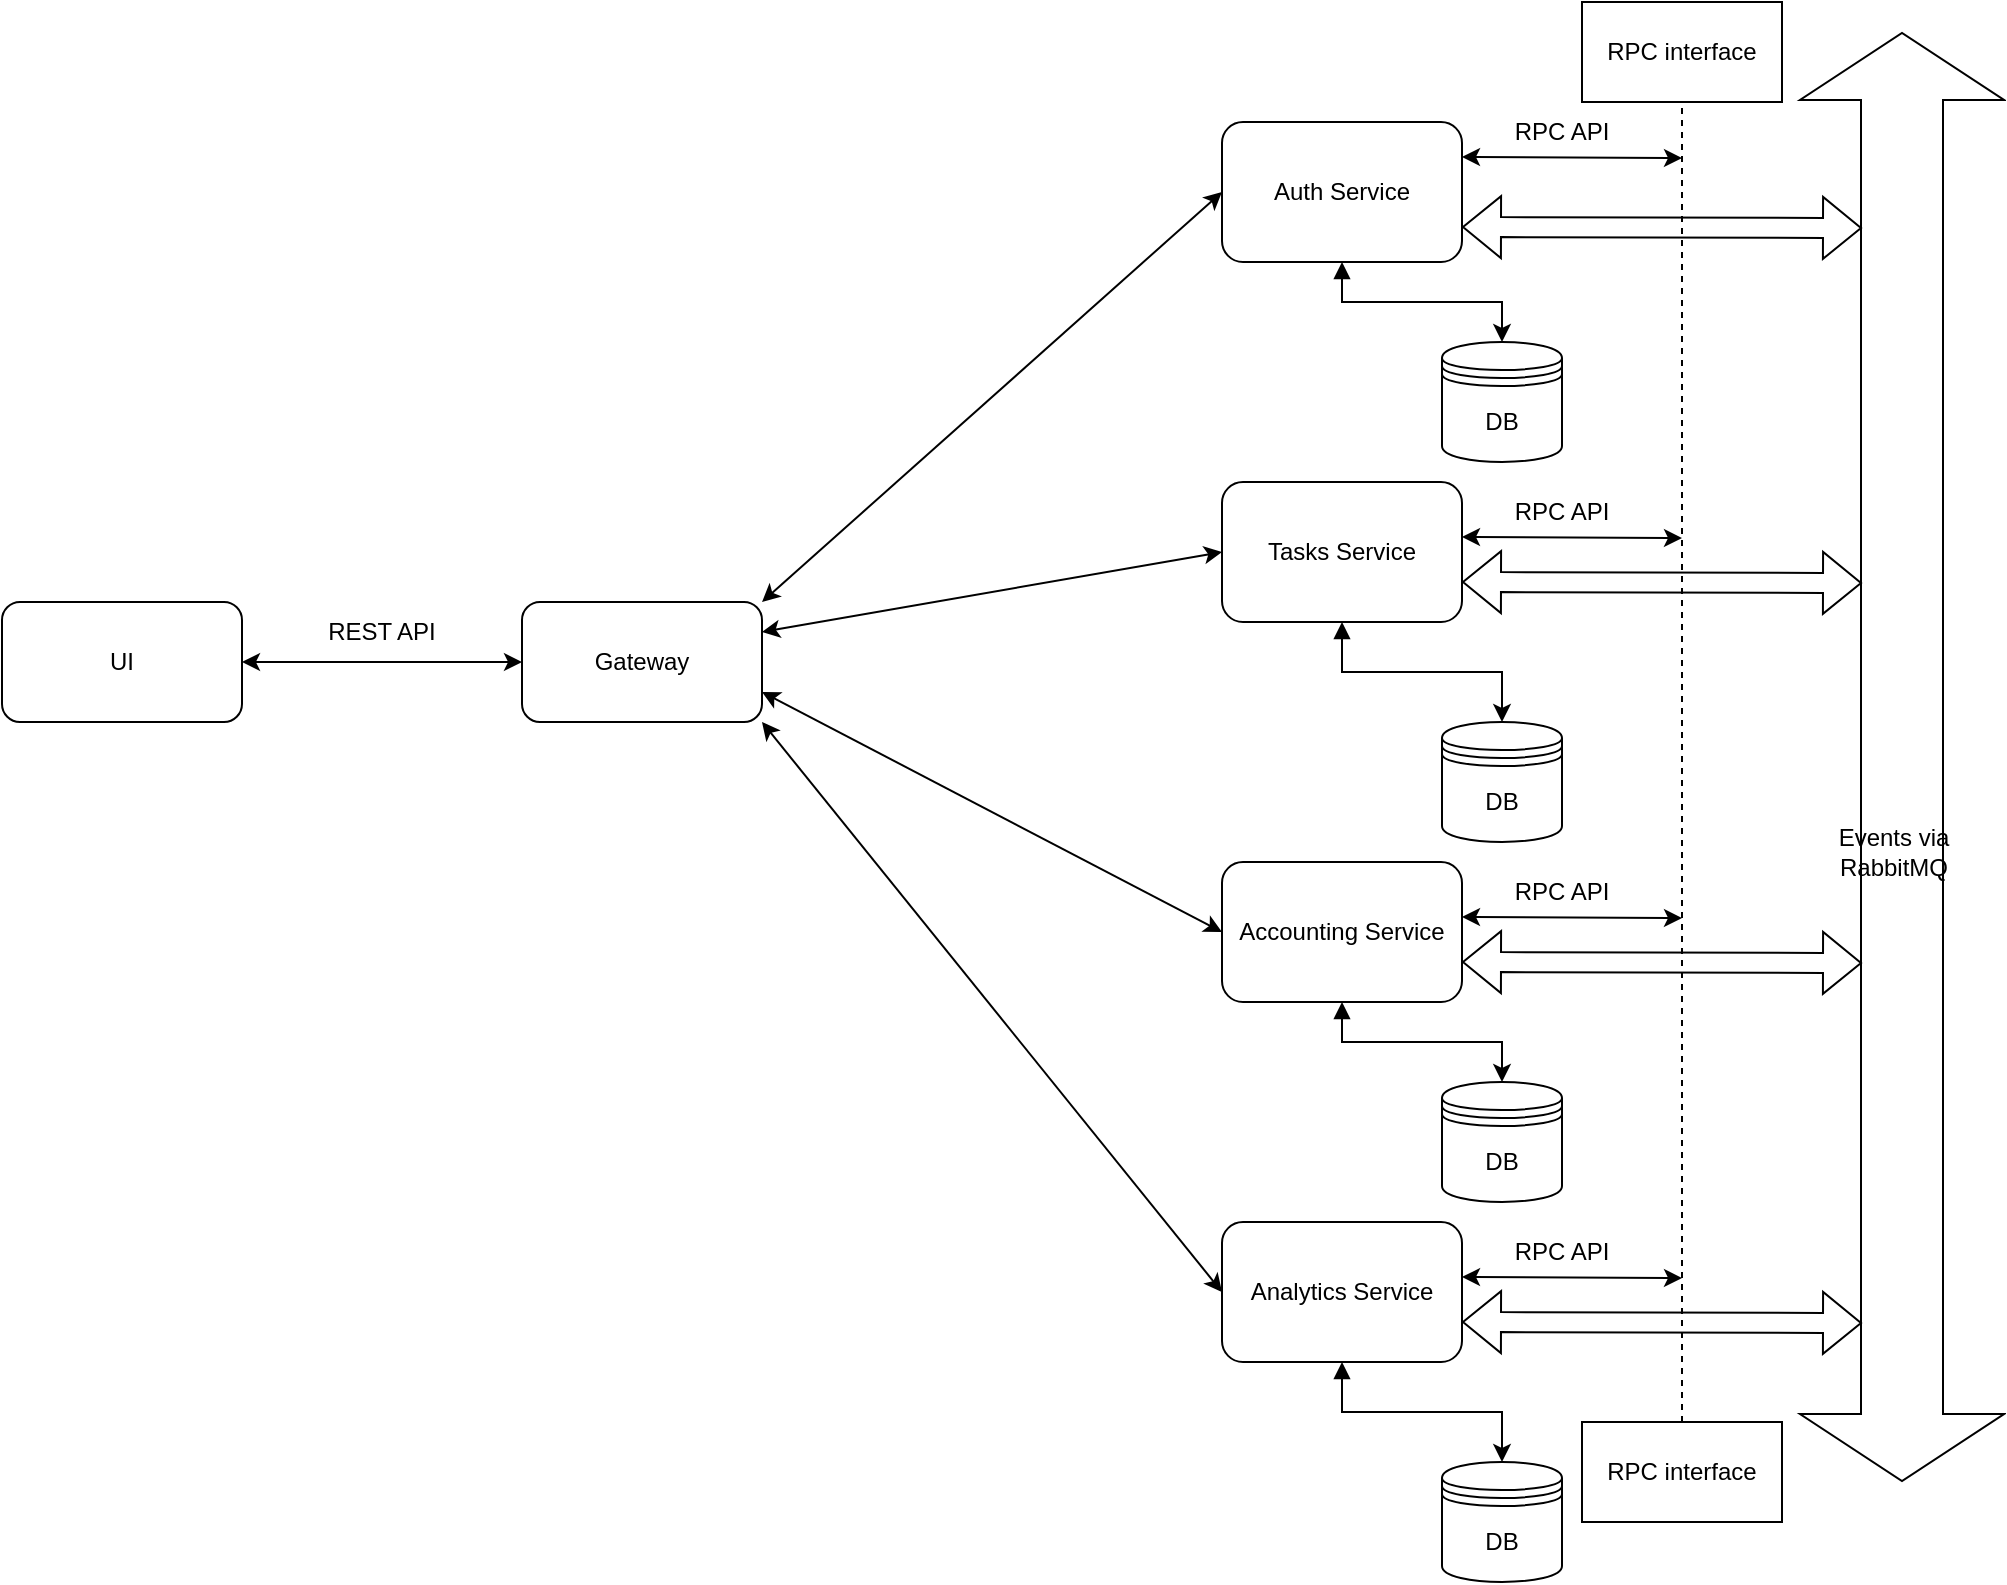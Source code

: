 <mxfile version="17.4.0" type="google"><diagram id="I82EfOvH5EIppRb1dd50" name="Page-1"><mxGraphModel grid="1" page="1" gridSize="10" guides="1" tooltips="1" connect="1" arrows="1" fold="1" pageScale="1" pageWidth="1169" pageHeight="1654" math="0" shadow="0"><root><mxCell id="0"/><mxCell id="1" parent="0"/><mxCell id="-uDMZXk0F-Xx3T--hmtH-1" value="" style="shape=flexArrow;endArrow=classic;html=1;rounded=0;startArrow=block;width=41;startSize=10.817;startWidth=60;endWidth=60;endSize=10.817;" edge="1" parent="1"><mxGeometry width="50" height="50" relative="1" as="geometry"><mxPoint x="630" y="75" as="sourcePoint"/><mxPoint x="630" y="800" as="targetPoint"/><Array as="points"/></mxGeometry></mxCell><mxCell id="-uDMZXk0F-Xx3T--hmtH-3" value="Events via RabbitMQ" style="text;html=1;strokeColor=none;fillColor=none;align=center;verticalAlign=middle;whiteSpace=wrap;rounded=0;" vertex="1" parent="1"><mxGeometry x="596" y="470" width="60" height="30" as="geometry"/></mxCell><mxCell id="-uDMZXk0F-Xx3T--hmtH-10" style="edgeStyle=orthogonalEdgeStyle;rounded=0;orthogonalLoop=1;jettySize=auto;html=1;startArrow=block;" edge="1" parent="1" source="-uDMZXk0F-Xx3T--hmtH-8" target="-uDMZXk0F-Xx3T--hmtH-9"><mxGeometry relative="1" as="geometry"/></mxCell><mxCell id="-uDMZXk0F-Xx3T--hmtH-8" value="Auth Service" style="rounded=1;whiteSpace=wrap;html=1;" vertex="1" parent="1"><mxGeometry x="290" y="120" width="120" height="70" as="geometry"/></mxCell><mxCell id="-uDMZXk0F-Xx3T--hmtH-9" value="DB" style="shape=datastore;whiteSpace=wrap;html=1;" vertex="1" parent="1"><mxGeometry x="400" y="230" width="60" height="60" as="geometry"/></mxCell><mxCell id="-uDMZXk0F-Xx3T--hmtH-11" style="edgeStyle=orthogonalEdgeStyle;rounded=0;orthogonalLoop=1;jettySize=auto;html=1;startArrow=block;" edge="1" parent="1" source="-uDMZXk0F-Xx3T--hmtH-12" target="-uDMZXk0F-Xx3T--hmtH-13"><mxGeometry relative="1" as="geometry"/></mxCell><mxCell id="-uDMZXk0F-Xx3T--hmtH-12" value="Tasks Service" style="rounded=1;whiteSpace=wrap;html=1;" vertex="1" parent="1"><mxGeometry x="290" y="300" width="120" height="70" as="geometry"/></mxCell><mxCell id="-uDMZXk0F-Xx3T--hmtH-13" value="DB" style="shape=datastore;whiteSpace=wrap;html=1;" vertex="1" parent="1"><mxGeometry x="400" y="420" width="60" height="60" as="geometry"/></mxCell><mxCell id="-uDMZXk0F-Xx3T--hmtH-15" value="Gateway" style="rounded=1;whiteSpace=wrap;html=1;" vertex="1" parent="1"><mxGeometry x="-60" y="360" width="120" height="60" as="geometry"/></mxCell><mxCell id="-uDMZXk0F-Xx3T--hmtH-24" value="" style="shape=flexArrow;endArrow=classic;startArrow=classic;html=1;rounded=0;exitX=1;exitY=0.75;exitDx=0;exitDy=0;" edge="1" parent="1" source="-uDMZXk0F-Xx3T--hmtH-8"><mxGeometry width="100" height="100" relative="1" as="geometry"><mxPoint x="900" y="360" as="sourcePoint"/><mxPoint x="610" y="173" as="targetPoint"/></mxGeometry></mxCell><mxCell id="-uDMZXk0F-Xx3T--hmtH-30" style="edgeStyle=orthogonalEdgeStyle;rounded=0;orthogonalLoop=1;jettySize=auto;html=1;startArrow=block;" edge="1" parent="1" source="-uDMZXk0F-Xx3T--hmtH-31" target="-uDMZXk0F-Xx3T--hmtH-32"><mxGeometry relative="1" as="geometry"/></mxCell><mxCell id="-uDMZXk0F-Xx3T--hmtH-31" value="Accounting Service" style="rounded=1;whiteSpace=wrap;html=1;" vertex="1" parent="1"><mxGeometry x="290" y="490" width="120" height="70" as="geometry"/></mxCell><mxCell id="-uDMZXk0F-Xx3T--hmtH-32" value="DB" style="shape=datastore;whiteSpace=wrap;html=1;" vertex="1" parent="1"><mxGeometry x="400" y="600" width="60" height="60" as="geometry"/></mxCell><mxCell id="-uDMZXk0F-Xx3T--hmtH-33" style="edgeStyle=orthogonalEdgeStyle;rounded=0;orthogonalLoop=1;jettySize=auto;html=1;startArrow=block;" edge="1" parent="1" source="-uDMZXk0F-Xx3T--hmtH-34" target="-uDMZXk0F-Xx3T--hmtH-35"><mxGeometry relative="1" as="geometry"/></mxCell><mxCell id="-uDMZXk0F-Xx3T--hmtH-34" value="Analytics Service" style="rounded=1;whiteSpace=wrap;html=1;" vertex="1" parent="1"><mxGeometry x="290" y="670" width="120" height="70" as="geometry"/></mxCell><mxCell id="-uDMZXk0F-Xx3T--hmtH-35" value="DB" style="shape=datastore;whiteSpace=wrap;html=1;" vertex="1" parent="1"><mxGeometry x="400" y="790" width="60" height="60" as="geometry"/></mxCell><mxCell id="-uDMZXk0F-Xx3T--hmtH-37" value="RPC interface" style="rounded=0;whiteSpace=wrap;html=1;" vertex="1" parent="1"><mxGeometry x="470" y="60" width="100" height="50" as="geometry"/></mxCell><mxCell id="-uDMZXk0F-Xx3T--hmtH-38" value="RPC interface" style="rounded=0;whiteSpace=wrap;html=1;" vertex="1" parent="1"><mxGeometry x="470" y="770" width="100" height="50" as="geometry"/></mxCell><mxCell id="-uDMZXk0F-Xx3T--hmtH-40" value="" style="endArrow=none;dashed=1;html=1;rounded=1;entryX=0.5;entryY=1;entryDx=0;entryDy=0;exitX=0.5;exitY=0;exitDx=0;exitDy=0;" edge="1" parent="1" source="-uDMZXk0F-Xx3T--hmtH-38" target="-uDMZXk0F-Xx3T--hmtH-37"><mxGeometry width="50" height="50" relative="1" as="geometry"><mxPoint x="700" y="370" as="sourcePoint"/><mxPoint x="750" y="320" as="targetPoint"/></mxGeometry></mxCell><mxCell id="-uDMZXk0F-Xx3T--hmtH-41" value="" style="endArrow=classic;startArrow=classic;html=1;rounded=1;exitX=1;exitY=0.25;exitDx=0;exitDy=0;" edge="1" parent="1" source="-uDMZXk0F-Xx3T--hmtH-8"><mxGeometry width="50" height="50" relative="1" as="geometry"><mxPoint x="600" y="260" as="sourcePoint"/><mxPoint x="520" y="138" as="targetPoint"/></mxGeometry></mxCell><mxCell id="-uDMZXk0F-Xx3T--hmtH-42" value="RPC API" style="text;html=1;strokeColor=none;fillColor=none;align=center;verticalAlign=middle;whiteSpace=wrap;rounded=0;" vertex="1" parent="1"><mxGeometry x="430" y="110" width="60" height="30" as="geometry"/></mxCell><mxCell id="-uDMZXk0F-Xx3T--hmtH-43" value="" style="endArrow=classic;startArrow=classic;html=1;rounded=1;exitX=1;exitY=0.25;exitDx=0;exitDy=0;" edge="1" parent="1"><mxGeometry width="50" height="50" relative="1" as="geometry"><mxPoint x="410" y="327.5" as="sourcePoint"/><mxPoint x="520" y="328" as="targetPoint"/></mxGeometry></mxCell><mxCell id="-uDMZXk0F-Xx3T--hmtH-44" value="RPC API" style="text;html=1;strokeColor=none;fillColor=none;align=center;verticalAlign=middle;whiteSpace=wrap;rounded=0;" vertex="1" parent="1"><mxGeometry x="430" y="300" width="60" height="30" as="geometry"/></mxCell><mxCell id="-uDMZXk0F-Xx3T--hmtH-45" value="" style="endArrow=classic;startArrow=classic;html=1;rounded=1;exitX=1;exitY=0.25;exitDx=0;exitDy=0;" edge="1" parent="1"><mxGeometry width="50" height="50" relative="1" as="geometry"><mxPoint x="410" y="517.5" as="sourcePoint"/><mxPoint x="520" y="518" as="targetPoint"/></mxGeometry></mxCell><mxCell id="-uDMZXk0F-Xx3T--hmtH-46" value="RPC API" style="text;html=1;strokeColor=none;fillColor=none;align=center;verticalAlign=middle;whiteSpace=wrap;rounded=0;" vertex="1" parent="1"><mxGeometry x="430" y="490" width="60" height="30" as="geometry"/></mxCell><mxCell id="-uDMZXk0F-Xx3T--hmtH-47" value="" style="endArrow=classic;startArrow=classic;html=1;rounded=1;exitX=1;exitY=0.25;exitDx=0;exitDy=0;" edge="1" parent="1"><mxGeometry width="50" height="50" relative="1" as="geometry"><mxPoint x="410" y="697.5" as="sourcePoint"/><mxPoint x="520" y="698" as="targetPoint"/></mxGeometry></mxCell><mxCell id="-uDMZXk0F-Xx3T--hmtH-48" value="RPC API" style="text;html=1;strokeColor=none;fillColor=none;align=center;verticalAlign=middle;whiteSpace=wrap;rounded=0;" vertex="1" parent="1"><mxGeometry x="430" y="670" width="60" height="30" as="geometry"/></mxCell><mxCell id="-uDMZXk0F-Xx3T--hmtH-49" value="" style="shape=flexArrow;endArrow=classic;startArrow=classic;html=1;rounded=0;exitX=1;exitY=0.75;exitDx=0;exitDy=0;" edge="1" parent="1"><mxGeometry width="100" height="100" relative="1" as="geometry"><mxPoint x="410" y="350" as="sourcePoint"/><mxPoint x="610" y="350.5" as="targetPoint"/></mxGeometry></mxCell><mxCell id="-uDMZXk0F-Xx3T--hmtH-50" value="" style="shape=flexArrow;endArrow=classic;startArrow=classic;html=1;rounded=0;exitX=1;exitY=0.75;exitDx=0;exitDy=0;" edge="1" parent="1"><mxGeometry width="100" height="100" relative="1" as="geometry"><mxPoint x="410" y="540" as="sourcePoint"/><mxPoint x="610" y="540.5" as="targetPoint"/></mxGeometry></mxCell><mxCell id="-uDMZXk0F-Xx3T--hmtH-51" value="" style="shape=flexArrow;endArrow=classic;startArrow=classic;html=1;rounded=0;exitX=1;exitY=0.75;exitDx=0;exitDy=0;" edge="1" parent="1"><mxGeometry width="100" height="100" relative="1" as="geometry"><mxPoint x="410" y="720" as="sourcePoint"/><mxPoint x="610" y="720.5" as="targetPoint"/></mxGeometry></mxCell><mxCell id="-uDMZXk0F-Xx3T--hmtH-52" value="UI" style="rounded=1;whiteSpace=wrap;html=1;" vertex="1" parent="1"><mxGeometry x="-320" y="360" width="120" height="60" as="geometry"/></mxCell><mxCell id="-uDMZXk0F-Xx3T--hmtH-53" value="" style="endArrow=classic;startArrow=classic;html=1;rounded=1;exitX=1;exitY=0.5;exitDx=0;exitDy=0;entryX=0;entryY=0.5;entryDx=0;entryDy=0;" edge="1" parent="1" source="-uDMZXk0F-Xx3T--hmtH-52" target="-uDMZXk0F-Xx3T--hmtH-15"><mxGeometry width="50" height="50" relative="1" as="geometry"><mxPoint x="100" y="270" as="sourcePoint"/><mxPoint x="150" y="220" as="targetPoint"/></mxGeometry></mxCell><mxCell id="-uDMZXk0F-Xx3T--hmtH-54" value="REST API" style="text;html=1;strokeColor=none;fillColor=none;align=center;verticalAlign=middle;whiteSpace=wrap;rounded=0;" vertex="1" parent="1"><mxGeometry x="-160" y="360" width="60" height="30" as="geometry"/></mxCell><mxCell id="-uDMZXk0F-Xx3T--hmtH-55" value="" style="endArrow=classic;startArrow=classic;html=1;rounded=1;exitX=1;exitY=0;exitDx=0;exitDy=0;entryX=0;entryY=0.5;entryDx=0;entryDy=0;" edge="1" parent="1" source="-uDMZXk0F-Xx3T--hmtH-15" target="-uDMZXk0F-Xx3T--hmtH-8"><mxGeometry width="50" height="50" relative="1" as="geometry"><mxPoint x="80" y="410" as="sourcePoint"/><mxPoint x="130" y="360" as="targetPoint"/></mxGeometry></mxCell><mxCell id="-uDMZXk0F-Xx3T--hmtH-57" value="" style="endArrow=classic;startArrow=classic;html=1;rounded=1;entryX=0;entryY=0.5;entryDx=0;entryDy=0;exitX=1;exitY=0.25;exitDx=0;exitDy=0;" edge="1" parent="1" source="-uDMZXk0F-Xx3T--hmtH-15" target="-uDMZXk0F-Xx3T--hmtH-12"><mxGeometry width="50" height="50" relative="1" as="geometry"><mxPoint x="80" y="410" as="sourcePoint"/><mxPoint x="130" y="360" as="targetPoint"/></mxGeometry></mxCell><mxCell id="-uDMZXk0F-Xx3T--hmtH-58" value="" style="endArrow=classic;startArrow=classic;html=1;rounded=1;exitX=1;exitY=0.75;exitDx=0;exitDy=0;entryX=0;entryY=0.5;entryDx=0;entryDy=0;" edge="1" parent="1" source="-uDMZXk0F-Xx3T--hmtH-15" target="-uDMZXk0F-Xx3T--hmtH-31"><mxGeometry width="50" height="50" relative="1" as="geometry"><mxPoint x="80" y="410" as="sourcePoint"/><mxPoint x="280" y="520" as="targetPoint"/></mxGeometry></mxCell><mxCell id="-uDMZXk0F-Xx3T--hmtH-59" value="" style="endArrow=classic;startArrow=classic;html=1;rounded=1;entryX=0;entryY=0.5;entryDx=0;entryDy=0;exitX=1;exitY=1;exitDx=0;exitDy=0;" edge="1" parent="1" source="-uDMZXk0F-Xx3T--hmtH-15" target="-uDMZXk0F-Xx3T--hmtH-34"><mxGeometry width="50" height="50" relative="1" as="geometry"><mxPoint x="80" y="410" as="sourcePoint"/><mxPoint x="130" y="360" as="targetPoint"/></mxGeometry></mxCell></root></mxGraphModel></diagram></mxfile>